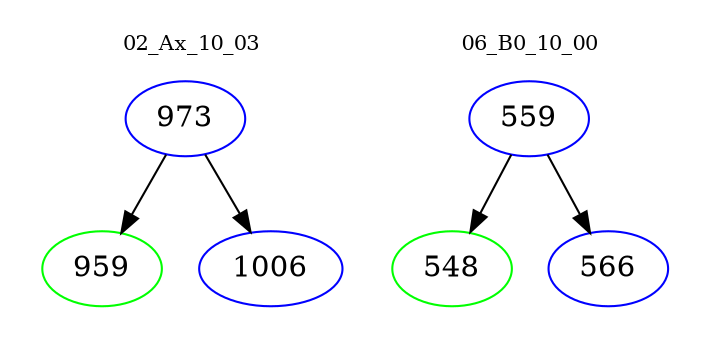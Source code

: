 digraph{
subgraph cluster_0 {
color = white
label = "02_Ax_10_03";
fontsize=10;
T0_973 [label="973", color="blue"]
T0_973 -> T0_959 [color="black"]
T0_959 [label="959", color="green"]
T0_973 -> T0_1006 [color="black"]
T0_1006 [label="1006", color="blue"]
}
subgraph cluster_1 {
color = white
label = "06_B0_10_00";
fontsize=10;
T1_559 [label="559", color="blue"]
T1_559 -> T1_548 [color="black"]
T1_548 [label="548", color="green"]
T1_559 -> T1_566 [color="black"]
T1_566 [label="566", color="blue"]
}
}
